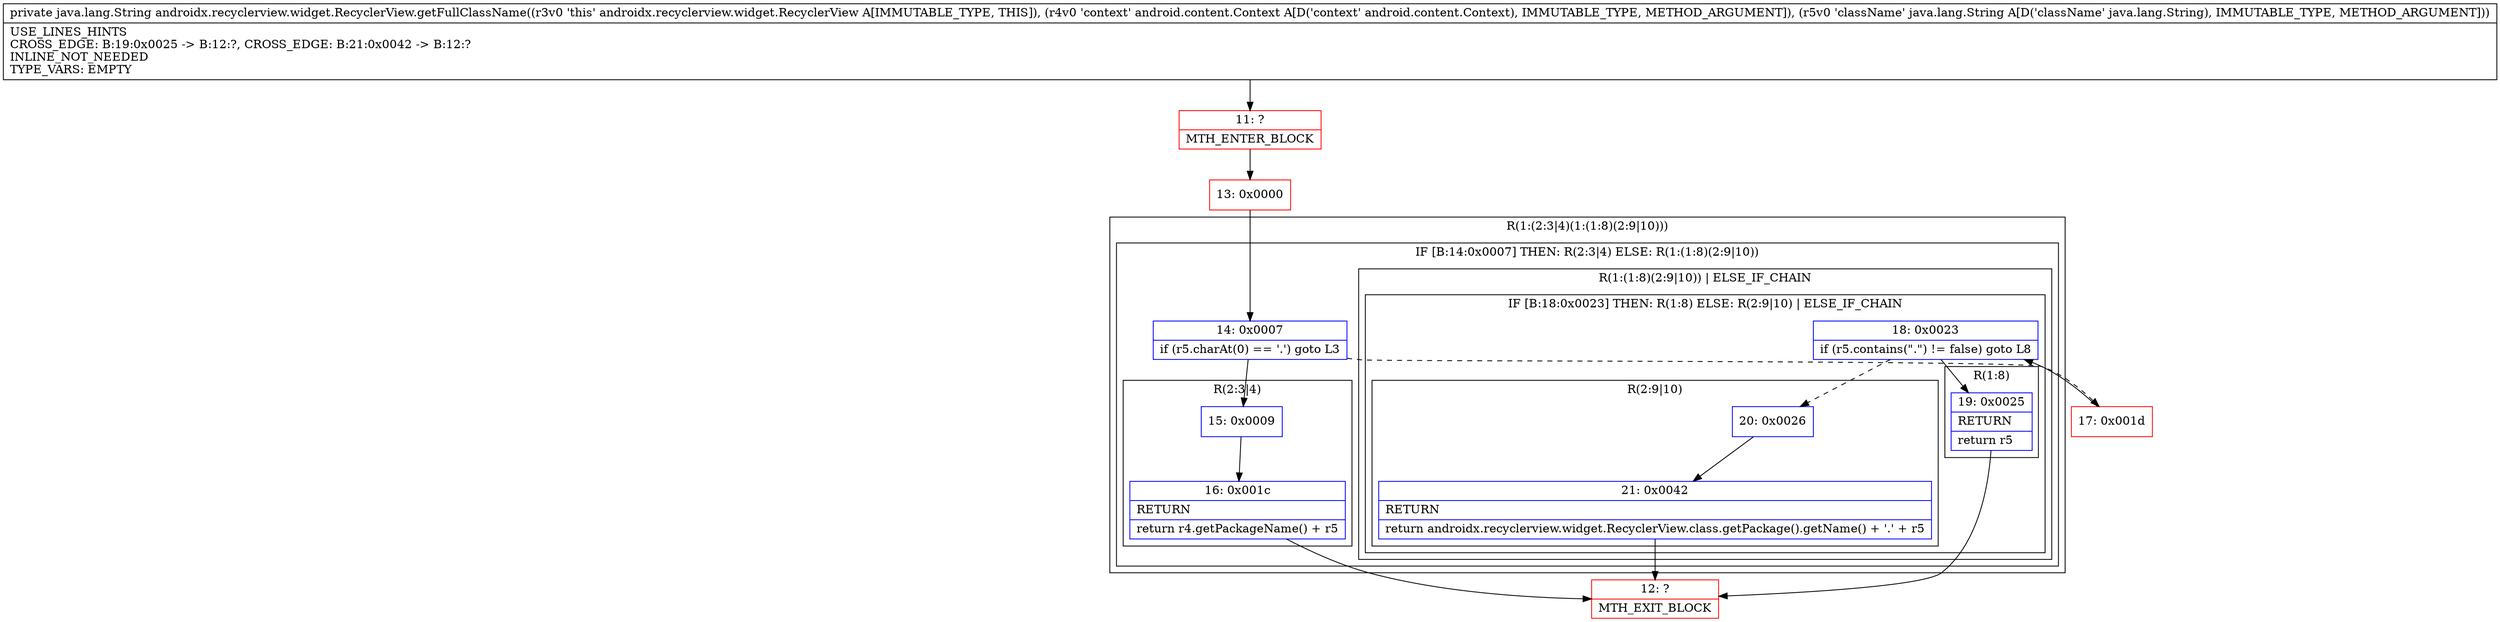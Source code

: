 digraph "CFG forandroidx.recyclerview.widget.RecyclerView.getFullClassName(Landroid\/content\/Context;Ljava\/lang\/String;)Ljava\/lang\/String;" {
subgraph cluster_Region_1766843844 {
label = "R(1:(2:3|4)(1:(1:8)(2:9|10)))";
node [shape=record,color=blue];
subgraph cluster_IfRegion_1806755662 {
label = "IF [B:14:0x0007] THEN: R(2:3|4) ELSE: R(1:(1:8)(2:9|10))";
node [shape=record,color=blue];
Node_14 [shape=record,label="{14\:\ 0x0007|if (r5.charAt(0) == '.') goto L3\l}"];
subgraph cluster_Region_566568547 {
label = "R(2:3|4)";
node [shape=record,color=blue];
Node_15 [shape=record,label="{15\:\ 0x0009}"];
Node_16 [shape=record,label="{16\:\ 0x001c|RETURN\l|return r4.getPackageName() + r5\l}"];
}
subgraph cluster_Region_299325052 {
label = "R(1:(1:8)(2:9|10)) | ELSE_IF_CHAIN\l";
node [shape=record,color=blue];
subgraph cluster_IfRegion_127983687 {
label = "IF [B:18:0x0023] THEN: R(1:8) ELSE: R(2:9|10) | ELSE_IF_CHAIN\l";
node [shape=record,color=blue];
Node_18 [shape=record,label="{18\:\ 0x0023|if (r5.contains(\".\") != false) goto L8\l}"];
subgraph cluster_Region_1799810410 {
label = "R(1:8)";
node [shape=record,color=blue];
Node_19 [shape=record,label="{19\:\ 0x0025|RETURN\l|return r5\l}"];
}
subgraph cluster_Region_1664628831 {
label = "R(2:9|10)";
node [shape=record,color=blue];
Node_20 [shape=record,label="{20\:\ 0x0026}"];
Node_21 [shape=record,label="{21\:\ 0x0042|RETURN\l|return androidx.recyclerview.widget.RecyclerView.class.getPackage().getName() + '.' + r5\l}"];
}
}
}
}
}
Node_11 [shape=record,color=red,label="{11\:\ ?|MTH_ENTER_BLOCK\l}"];
Node_13 [shape=record,color=red,label="{13\:\ 0x0000}"];
Node_12 [shape=record,color=red,label="{12\:\ ?|MTH_EXIT_BLOCK\l}"];
Node_17 [shape=record,color=red,label="{17\:\ 0x001d}"];
MethodNode[shape=record,label="{private java.lang.String androidx.recyclerview.widget.RecyclerView.getFullClassName((r3v0 'this' androidx.recyclerview.widget.RecyclerView A[IMMUTABLE_TYPE, THIS]), (r4v0 'context' android.content.Context A[D('context' android.content.Context), IMMUTABLE_TYPE, METHOD_ARGUMENT]), (r5v0 'className' java.lang.String A[D('className' java.lang.String), IMMUTABLE_TYPE, METHOD_ARGUMENT]))  | USE_LINES_HINTS\lCROSS_EDGE: B:19:0x0025 \-\> B:12:?, CROSS_EDGE: B:21:0x0042 \-\> B:12:?\lINLINE_NOT_NEEDED\lTYPE_VARS: EMPTY\l}"];
MethodNode -> Node_11;Node_14 -> Node_15;
Node_14 -> Node_17[style=dashed];
Node_15 -> Node_16;
Node_16 -> Node_12;
Node_18 -> Node_19;
Node_18 -> Node_20[style=dashed];
Node_19 -> Node_12;
Node_20 -> Node_21;
Node_21 -> Node_12;
Node_11 -> Node_13;
Node_13 -> Node_14;
Node_17 -> Node_18;
}

